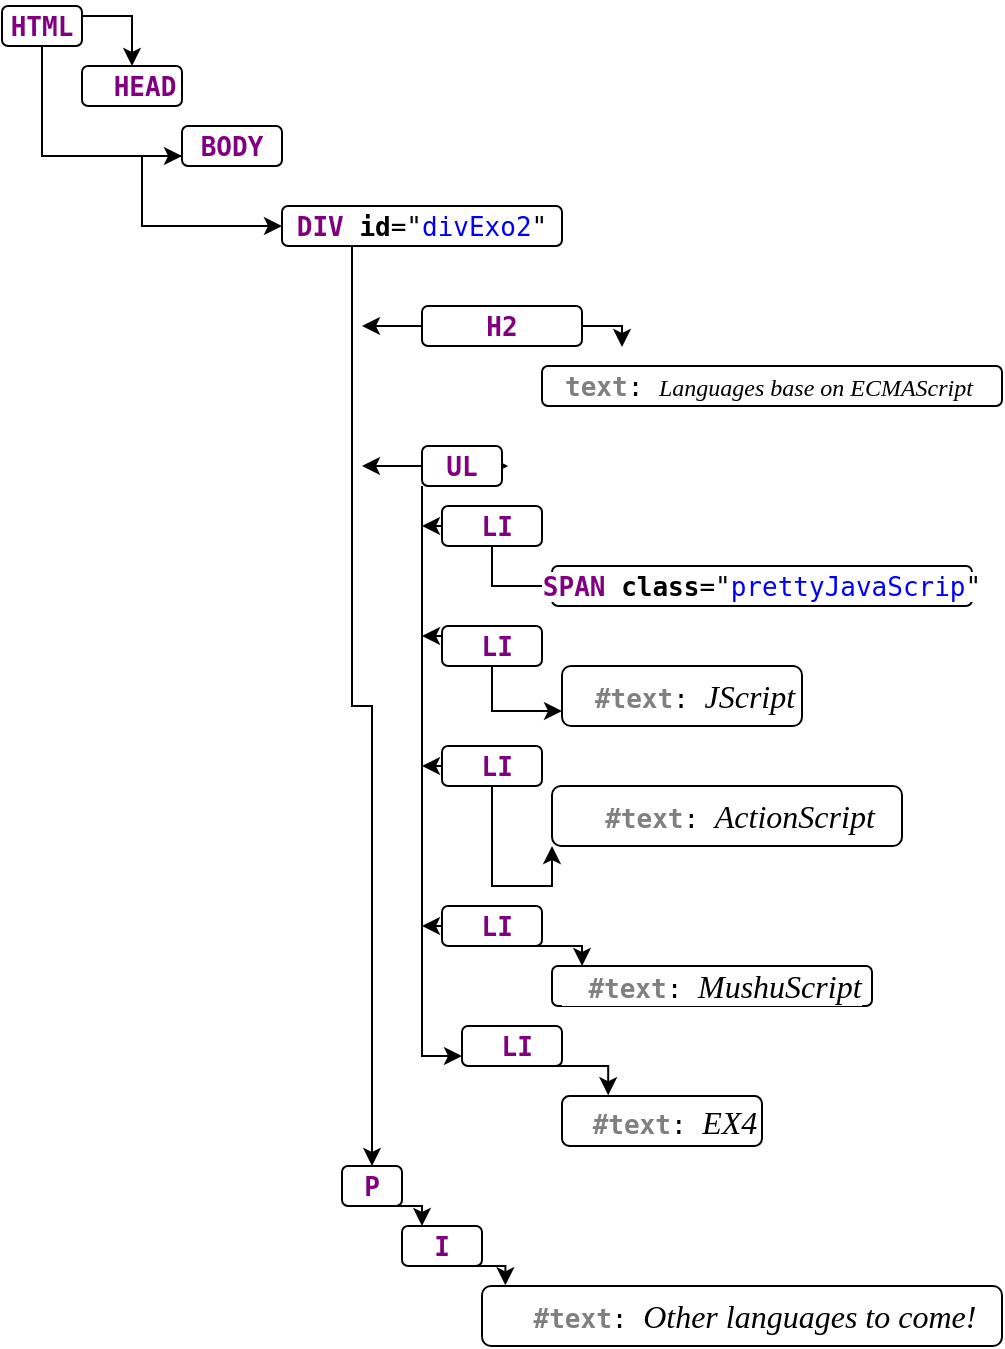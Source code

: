 <mxfile version="18.1.1" type="github">
  <diagram id="wD1Af2SOxlMurQdNG7q2" name="Page-1">
    <mxGraphModel dx="1178" dy="607" grid="1" gridSize="10" guides="1" tooltips="1" connect="1" arrows="1" fold="1" page="1" pageScale="1" pageWidth="827" pageHeight="1169" math="0" shadow="0">
      <root>
        <mxCell id="0" />
        <mxCell id="1" parent="0" />
        <mxCell id="_pn34sJ178Xk1olBsKFP-5" style="edgeStyle=orthogonalEdgeStyle;rounded=0;orthogonalLoop=1;jettySize=auto;html=1;exitX=1;exitY=0.25;exitDx=0;exitDy=0;entryX=0.5;entryY=0;entryDx=0;entryDy=0;" edge="1" parent="1" source="_pn34sJ178Xk1olBsKFP-1" target="_pn34sJ178Xk1olBsKFP-2">
          <mxGeometry relative="1" as="geometry" />
        </mxCell>
        <mxCell id="_pn34sJ178Xk1olBsKFP-6" style="edgeStyle=orthogonalEdgeStyle;rounded=0;orthogonalLoop=1;jettySize=auto;html=1;exitX=0.5;exitY=1;exitDx=0;exitDy=0;entryX=0;entryY=0.75;entryDx=0;entryDy=0;" edge="1" parent="1" source="_pn34sJ178Xk1olBsKFP-1" target="_pn34sJ178Xk1olBsKFP-3">
          <mxGeometry relative="1" as="geometry" />
        </mxCell>
        <mxCell id="_pn34sJ178Xk1olBsKFP-1" value="&lt;span style=&quot;color: rgb(128, 0, 128); font-family: monospace; font-size: medium; font-weight: 700; text-align: left; background-color: rgb(255, 255, 255);&quot;&gt;HTML&lt;/span&gt;" style="rounded=1;whiteSpace=wrap;html=1;" vertex="1" parent="1">
          <mxGeometry x="40" y="30" width="40" height="20" as="geometry" />
        </mxCell>
        <mxCell id="_pn34sJ178Xk1olBsKFP-2" value="&lt;ul style=&quot;margin: 0px; padding: 0px 0px 0px 1em; font-family: monospace; font-size: medium; text-align: left; background-color: rgb(255, 255, 255);&quot;&gt;&lt;li style=&quot;padding: 0px; margin: 0px; list-style: none; position: relative;&quot; class=&quot;t1&quot;&gt;&lt;code style=&quot;color: purple; font-weight: bold;&quot;&gt;HEAD&lt;/code&gt;&lt;/li&gt;&lt;/ul&gt;" style="rounded=1;whiteSpace=wrap;html=1;" vertex="1" parent="1">
          <mxGeometry x="80" y="60" width="50" height="20" as="geometry" />
        </mxCell>
        <mxCell id="_pn34sJ178Xk1olBsKFP-7" style="edgeStyle=orthogonalEdgeStyle;rounded=0;orthogonalLoop=1;jettySize=auto;html=1;exitX=0;exitY=0.75;exitDx=0;exitDy=0;entryX=0;entryY=0.5;entryDx=0;entryDy=0;" edge="1" parent="1" source="_pn34sJ178Xk1olBsKFP-3" target="_pn34sJ178Xk1olBsKFP-4">
          <mxGeometry relative="1" as="geometry" />
        </mxCell>
        <mxCell id="_pn34sJ178Xk1olBsKFP-3" value="&lt;span style=&quot;color: rgb(128, 0, 128); font-family: monospace; font-size: medium; font-weight: 700; text-align: left; background-color: rgb(255, 255, 255);&quot;&gt;BODY&lt;/span&gt;" style="rounded=1;whiteSpace=wrap;html=1;" vertex="1" parent="1">
          <mxGeometry x="130" y="90" width="50" height="20" as="geometry" />
        </mxCell>
        <mxCell id="_pn34sJ178Xk1olBsKFP-9" style="edgeStyle=orthogonalEdgeStyle;rounded=0;orthogonalLoop=1;jettySize=auto;html=1;exitX=0.25;exitY=1;exitDx=0;exitDy=0;" edge="1" parent="1" source="_pn34sJ178Xk1olBsKFP-4" target="_pn34sJ178Xk1olBsKFP-35">
          <mxGeometry relative="1" as="geometry">
            <mxPoint x="215" y="640" as="targetPoint" />
          </mxGeometry>
        </mxCell>
        <mxCell id="_pn34sJ178Xk1olBsKFP-4" value="&lt;code style=&quot;color: purple; font-weight: bold; font-size: medium; text-align: left; background-color: rgb(255, 255, 255);&quot;&gt;DIV&lt;/code&gt;&lt;span style=&quot;font-family: monospace; font-size: medium; text-align: left; background-color: rgb(255, 255, 255);&quot;&gt;&amp;nbsp;&lt;/span&gt;&lt;span style=&quot;font-family: monospace; font-size: medium; text-align: left; background-color: rgb(255, 255, 255);&quot; class=&quot;t2&quot;&gt;&lt;code style=&quot;font-weight: bold;&quot; class=&quot;attribute name&quot;&gt;id&lt;/code&gt;=&quot;&lt;code style=&quot;color: blue;&quot; class=&quot;attribute value&quot;&gt;divExo2&lt;/code&gt;&quot;&lt;/span&gt;" style="rounded=1;whiteSpace=wrap;html=1;" vertex="1" parent="1">
          <mxGeometry x="180" y="130" width="140" height="20" as="geometry" />
        </mxCell>
        <mxCell id="_pn34sJ178Xk1olBsKFP-11" style="edgeStyle=orthogonalEdgeStyle;rounded=0;orthogonalLoop=1;jettySize=auto;html=1;exitX=0;exitY=0.5;exitDx=0;exitDy=0;" edge="1" parent="1" source="_pn34sJ178Xk1olBsKFP-10">
          <mxGeometry relative="1" as="geometry">
            <mxPoint x="220" y="190" as="targetPoint" />
            <Array as="points">
              <mxPoint x="220" y="190" />
              <mxPoint x="220" y="190" />
            </Array>
          </mxGeometry>
        </mxCell>
        <mxCell id="_pn34sJ178Xk1olBsKFP-15" style="edgeStyle=orthogonalEdgeStyle;rounded=0;orthogonalLoop=1;jettySize=auto;html=1;" edge="1" parent="1" source="_pn34sJ178Xk1olBsKFP-10">
          <mxGeometry relative="1" as="geometry">
            <mxPoint x="350" y="200" as="targetPoint" />
          </mxGeometry>
        </mxCell>
        <mxCell id="_pn34sJ178Xk1olBsKFP-10" value="&lt;span style=&quot;color: rgb(128, 0, 128); font-family: monospace; font-size: medium; font-weight: 700; text-align: left; background-color: rgb(255, 255, 255);&quot;&gt;H2&lt;/span&gt;" style="rounded=1;whiteSpace=wrap;html=1;" vertex="1" parent="1">
          <mxGeometry x="250" y="180" width="80" height="20" as="geometry" />
        </mxCell>
        <mxCell id="_pn34sJ178Xk1olBsKFP-13" value="&lt;code style=&quot;color: gray; font-weight: bold; font-size: medium; text-align: left; background-color: rgb(255, 255, 255);&quot;&gt;text&lt;/code&gt;&lt;span style=&quot;font-family: monospace; font-size: medium; text-align: left; background-color: rgb(255, 255, 255);&quot;&gt;:&amp;nbsp;&lt;/span&gt;&lt;span style=&quot;font-style: italic; font-family: serif; text-align: left; background-color: rgb(255, 255, 255);&quot;&gt;Languages base on ECMAScript&amp;nbsp;&lt;/span&gt;" style="rounded=1;whiteSpace=wrap;html=1;" vertex="1" parent="1">
          <mxGeometry x="310" y="210" width="230" height="20" as="geometry" />
        </mxCell>
        <mxCell id="_pn34sJ178Xk1olBsKFP-17" style="edgeStyle=orthogonalEdgeStyle;rounded=0;orthogonalLoop=1;jettySize=auto;html=1;exitX=0;exitY=0.5;exitDx=0;exitDy=0;" edge="1" parent="1" source="_pn34sJ178Xk1olBsKFP-16">
          <mxGeometry relative="1" as="geometry">
            <mxPoint x="220" y="260" as="targetPoint" />
          </mxGeometry>
        </mxCell>
        <mxCell id="_pn34sJ178Xk1olBsKFP-24" style="edgeStyle=orthogonalEdgeStyle;rounded=0;orthogonalLoop=1;jettySize=auto;html=1;exitX=1;exitY=0.5;exitDx=0;exitDy=0;entryX=1.078;entryY=0.517;entryDx=0;entryDy=0;entryPerimeter=0;" edge="1" parent="1" source="_pn34sJ178Xk1olBsKFP-16" target="_pn34sJ178Xk1olBsKFP-16">
          <mxGeometry relative="1" as="geometry" />
        </mxCell>
        <mxCell id="_pn34sJ178Xk1olBsKFP-27" style="edgeStyle=orthogonalEdgeStyle;rounded=0;orthogonalLoop=1;jettySize=auto;html=1;exitX=0;exitY=1;exitDx=0;exitDy=0;entryX=0;entryY=0.75;entryDx=0;entryDy=0;" edge="1" parent="1" source="_pn34sJ178Xk1olBsKFP-16" target="_pn34sJ178Xk1olBsKFP-22">
          <mxGeometry relative="1" as="geometry" />
        </mxCell>
        <mxCell id="_pn34sJ178Xk1olBsKFP-16" value="&lt;span style=&quot;color: rgb(128, 0, 128); font-family: monospace; font-size: medium; font-weight: 700; text-align: left; background-color: rgb(255, 255, 255);&quot;&gt;UL&lt;/span&gt;" style="rounded=1;whiteSpace=wrap;html=1;" vertex="1" parent="1">
          <mxGeometry x="250" y="250" width="40" height="20" as="geometry" />
        </mxCell>
        <mxCell id="_pn34sJ178Xk1olBsKFP-26" style="edgeStyle=orthogonalEdgeStyle;rounded=0;orthogonalLoop=1;jettySize=auto;html=1;exitX=0.5;exitY=1;exitDx=0;exitDy=0;entryX=0.024;entryY=0.5;entryDx=0;entryDy=0;entryPerimeter=0;" edge="1" parent="1" source="_pn34sJ178Xk1olBsKFP-18" target="_pn34sJ178Xk1olBsKFP-23">
          <mxGeometry relative="1" as="geometry" />
        </mxCell>
        <mxCell id="_pn34sJ178Xk1olBsKFP-28" style="edgeStyle=orthogonalEdgeStyle;rounded=0;orthogonalLoop=1;jettySize=auto;html=1;exitX=0;exitY=0.5;exitDx=0;exitDy=0;" edge="1" parent="1" source="_pn34sJ178Xk1olBsKFP-18">
          <mxGeometry relative="1" as="geometry">
            <mxPoint x="250" y="290.2" as="targetPoint" />
          </mxGeometry>
        </mxCell>
        <mxCell id="_pn34sJ178Xk1olBsKFP-18" value="&lt;ul style=&quot;margin: 0px; padding: 0px 0px 0px 1em; font-family: monospace; font-size: medium; text-align: left; background-color: rgb(255, 255, 255);&quot;&gt;&lt;li style=&quot;padding: 0px; margin: 0px; list-style: none; position: relative;&quot; class=&quot;t1&quot;&gt;&lt;span style=&quot;color: rgb(128, 0, 128); font-weight: 700;&quot;&gt;LI&amp;nbsp;&lt;/span&gt;&lt;br&gt;&lt;/li&gt;&lt;/ul&gt;" style="rounded=1;whiteSpace=wrap;html=1;" vertex="1" parent="1">
          <mxGeometry x="260" y="280" width="50" height="20" as="geometry" />
        </mxCell>
        <mxCell id="_pn34sJ178Xk1olBsKFP-29" style="edgeStyle=orthogonalEdgeStyle;rounded=0;orthogonalLoop=1;jettySize=auto;html=1;exitX=0;exitY=0.25;exitDx=0;exitDy=0;" edge="1" parent="1" source="_pn34sJ178Xk1olBsKFP-19">
          <mxGeometry relative="1" as="geometry">
            <mxPoint x="250" y="345" as="targetPoint" />
          </mxGeometry>
        </mxCell>
        <mxCell id="_pn34sJ178Xk1olBsKFP-33" style="edgeStyle=orthogonalEdgeStyle;rounded=0;orthogonalLoop=1;jettySize=auto;html=1;exitX=0.5;exitY=1;exitDx=0;exitDy=0;entryX=0;entryY=0.75;entryDx=0;entryDy=0;" edge="1" parent="1" source="_pn34sJ178Xk1olBsKFP-19" target="_pn34sJ178Xk1olBsKFP-32">
          <mxGeometry relative="1" as="geometry" />
        </mxCell>
        <mxCell id="_pn34sJ178Xk1olBsKFP-19" value="&lt;ul style=&quot;margin: 0px; padding: 0px 0px 0px 1em; font-family: monospace; font-size: medium; text-align: left; background-color: rgb(255, 255, 255);&quot;&gt;&lt;li style=&quot;padding: 0px; margin: 0px; list-style: none; position: relative;&quot; class=&quot;t1&quot;&gt;&lt;span style=&quot;color: rgb(128, 0, 128); font-weight: 700;&quot;&gt;LI&amp;nbsp;&lt;/span&gt;&lt;br&gt;&lt;/li&gt;&lt;/ul&gt;" style="rounded=1;whiteSpace=wrap;html=1;" vertex="1" parent="1">
          <mxGeometry x="260" y="340" width="50" height="20" as="geometry" />
        </mxCell>
        <mxCell id="_pn34sJ178Xk1olBsKFP-30" style="edgeStyle=orthogonalEdgeStyle;rounded=0;orthogonalLoop=1;jettySize=auto;html=1;exitX=0;exitY=0.5;exitDx=0;exitDy=0;" edge="1" parent="1" source="_pn34sJ178Xk1olBsKFP-20">
          <mxGeometry relative="1" as="geometry">
            <mxPoint x="250" y="410.2" as="targetPoint" />
          </mxGeometry>
        </mxCell>
        <mxCell id="_pn34sJ178Xk1olBsKFP-37" style="edgeStyle=orthogonalEdgeStyle;rounded=0;orthogonalLoop=1;jettySize=auto;html=1;exitX=0.5;exitY=1;exitDx=0;exitDy=0;entryX=0;entryY=1;entryDx=0;entryDy=0;" edge="1" parent="1" source="_pn34sJ178Xk1olBsKFP-20" target="_pn34sJ178Xk1olBsKFP-36">
          <mxGeometry relative="1" as="geometry" />
        </mxCell>
        <mxCell id="_pn34sJ178Xk1olBsKFP-20" value="&lt;ul style=&quot;margin: 0px; padding: 0px 0px 0px 1em; font-family: monospace; font-size: medium; text-align: left; background-color: rgb(255, 255, 255);&quot;&gt;&lt;li style=&quot;padding: 0px; margin: 0px; list-style: none; position: relative;&quot; class=&quot;t1&quot;&gt;&lt;span style=&quot;color: rgb(128, 0, 128); font-weight: 700;&quot;&gt;LI&amp;nbsp;&lt;/span&gt;&lt;br&gt;&lt;/li&gt;&lt;/ul&gt;" style="rounded=1;whiteSpace=wrap;html=1;" vertex="1" parent="1">
          <mxGeometry x="260" y="400" width="50" height="20" as="geometry" />
        </mxCell>
        <mxCell id="_pn34sJ178Xk1olBsKFP-31" style="edgeStyle=orthogonalEdgeStyle;rounded=0;orthogonalLoop=1;jettySize=auto;html=1;exitX=0;exitY=0.5;exitDx=0;exitDy=0;" edge="1" parent="1" source="_pn34sJ178Xk1olBsKFP-21">
          <mxGeometry relative="1" as="geometry">
            <mxPoint x="250" y="490.2" as="targetPoint" />
          </mxGeometry>
        </mxCell>
        <mxCell id="_pn34sJ178Xk1olBsKFP-39" style="edgeStyle=orthogonalEdgeStyle;rounded=0;orthogonalLoop=1;jettySize=auto;html=1;exitX=0.75;exitY=1;exitDx=0;exitDy=0;entryX=0.094;entryY=0;entryDx=0;entryDy=0;entryPerimeter=0;" edge="1" parent="1" source="_pn34sJ178Xk1olBsKFP-21" target="_pn34sJ178Xk1olBsKFP-38">
          <mxGeometry relative="1" as="geometry" />
        </mxCell>
        <mxCell id="_pn34sJ178Xk1olBsKFP-21" value="&lt;ul style=&quot;margin: 0px; padding: 0px 0px 0px 1em; font-family: monospace; font-size: medium; text-align: left; background-color: rgb(255, 255, 255);&quot;&gt;&lt;li style=&quot;padding: 0px; margin: 0px; list-style: none; position: relative;&quot; class=&quot;t1&quot;&gt;&lt;span style=&quot;color: rgb(128, 0, 128); font-weight: 700;&quot;&gt;LI&amp;nbsp;&lt;/span&gt;&lt;br&gt;&lt;/li&gt;&lt;/ul&gt;" style="rounded=1;whiteSpace=wrap;html=1;" vertex="1" parent="1">
          <mxGeometry x="260" y="480" width="50" height="20" as="geometry" />
        </mxCell>
        <mxCell id="_pn34sJ178Xk1olBsKFP-41" style="edgeStyle=orthogonalEdgeStyle;rounded=0;orthogonalLoop=1;jettySize=auto;html=1;exitX=0.75;exitY=1;exitDx=0;exitDy=0;entryX=0.231;entryY=-0.015;entryDx=0;entryDy=0;entryPerimeter=0;" edge="1" parent="1" source="_pn34sJ178Xk1olBsKFP-22" target="_pn34sJ178Xk1olBsKFP-40">
          <mxGeometry relative="1" as="geometry" />
        </mxCell>
        <mxCell id="_pn34sJ178Xk1olBsKFP-22" value="&lt;ul style=&quot;margin: 0px; padding: 0px 0px 0px 1em; font-family: monospace; font-size: medium; text-align: left; background-color: rgb(255, 255, 255);&quot;&gt;&lt;li style=&quot;padding: 0px; margin: 0px; list-style: none; position: relative;&quot; class=&quot;t1&quot;&gt;&lt;span style=&quot;color: rgb(128, 0, 128); font-weight: 700;&quot;&gt;LI&amp;nbsp;&lt;/span&gt;&lt;br&gt;&lt;/li&gt;&lt;/ul&gt;" style="rounded=1;whiteSpace=wrap;html=1;" vertex="1" parent="1">
          <mxGeometry x="270" y="540" width="50" height="20" as="geometry" />
        </mxCell>
        <mxCell id="_pn34sJ178Xk1olBsKFP-23" value="&lt;code style=&quot;color: purple; font-weight: bold; font-size: medium; text-align: left; background-color: rgb(255, 255, 255);&quot;&gt;SPAN&lt;/code&gt;&lt;span style=&quot;font-family: monospace; font-size: medium; text-align: left; background-color: rgb(255, 255, 255);&quot;&gt;&amp;nbsp;&lt;/span&gt;&lt;span style=&quot;font-family: monospace; font-size: medium; text-align: left; background-color: rgb(255, 255, 255);&quot; class=&quot;t2&quot;&gt;&lt;code style=&quot;font-weight: bold;&quot; class=&quot;attribute name&quot;&gt;class&lt;/code&gt;=&quot;&lt;code style=&quot;color: blue;&quot; class=&quot;attribute value&quot;&gt;prettyJavaScrip&lt;/code&gt;&quot;&lt;/span&gt;" style="rounded=1;whiteSpace=wrap;html=1;" vertex="1" parent="1">
          <mxGeometry x="315" y="310" width="210" height="20" as="geometry" />
        </mxCell>
        <mxCell id="_pn34sJ178Xk1olBsKFP-32" value="&lt;ul style=&quot;margin: 0px; padding: 0px 0px 0px 1em; font-family: monospace; font-size: medium; text-align: left; background-color: rgb(255, 255, 255);&quot;&gt;&lt;li style=&quot;padding: 0px; margin: 0px; list-style: none; position: relative;&quot; class=&quot;t3&quot;&gt;&lt;code style=&quot;color: gray; font-weight: bold;&quot;&gt;#text&lt;/code&gt;:&amp;nbsp;&lt;span style=&quot;font-style: italic; font-family: serif;&quot;&gt;JScript&lt;/span&gt;&lt;/li&gt;&lt;/ul&gt;" style="rounded=1;whiteSpace=wrap;html=1;" vertex="1" parent="1">
          <mxGeometry x="320" y="360" width="120" height="30" as="geometry" />
        </mxCell>
        <mxCell id="_pn34sJ178Xk1olBsKFP-43" style="edgeStyle=orthogonalEdgeStyle;rounded=0;orthogonalLoop=1;jettySize=auto;html=1;exitX=0.5;exitY=1;exitDx=0;exitDy=0;entryX=0.25;entryY=0;entryDx=0;entryDy=0;" edge="1" parent="1" source="_pn34sJ178Xk1olBsKFP-35" target="_pn34sJ178Xk1olBsKFP-42">
          <mxGeometry relative="1" as="geometry" />
        </mxCell>
        <mxCell id="_pn34sJ178Xk1olBsKFP-35" value="&lt;span style=&quot;color: rgb(128, 0, 128); font-family: monospace; font-size: medium; font-weight: 700; text-align: left; background-color: rgb(255, 255, 255);&quot;&gt;P&lt;/span&gt;" style="rounded=1;whiteSpace=wrap;html=1;" vertex="1" parent="1">
          <mxGeometry x="210" y="610" width="30" height="20" as="geometry" />
        </mxCell>
        <mxCell id="_pn34sJ178Xk1olBsKFP-36" value="&lt;ul style=&quot;margin: 0px; padding: 0px 0px 0px 1em; font-family: monospace; font-size: medium; text-align: left; background-color: rgb(255, 255, 255);&quot;&gt;&lt;li style=&quot;padding: 0px; margin: 0px; list-style: none; position: relative;&quot; class=&quot;t3&quot;&gt;&lt;code style=&quot;color: gray; font-weight: bold;&quot;&gt;#text&lt;/code&gt;:&amp;nbsp;&lt;span style=&quot;font-style: italic; font-family: serif;&quot;&gt;ActionScript&lt;/span&gt;&lt;/li&gt;&lt;/ul&gt;" style="rounded=1;whiteSpace=wrap;html=1;" vertex="1" parent="1">
          <mxGeometry x="315" y="420" width="175" height="30" as="geometry" />
        </mxCell>
        <mxCell id="_pn34sJ178Xk1olBsKFP-38" value="&lt;ul style=&quot;margin: 0px; padding: 0px 0px 0px 1em; font-family: monospace; font-size: medium; text-align: left; background-color: rgb(255, 255, 255);&quot;&gt;&lt;li style=&quot;padding: 0px; margin: 0px; list-style: none; position: relative;&quot; class=&quot;t3&quot;&gt;&lt;code style=&quot;color: gray; font-weight: bold;&quot;&gt;#text&lt;/code&gt;:&amp;nbsp;&lt;span style=&quot;font-style: italic; font-family: serif;&quot;&gt;MushuScript&lt;/span&gt;&lt;/li&gt;&lt;/ul&gt;" style="rounded=1;whiteSpace=wrap;html=1;" vertex="1" parent="1">
          <mxGeometry x="315" y="510" width="160" height="20" as="geometry" />
        </mxCell>
        <mxCell id="_pn34sJ178Xk1olBsKFP-40" value="&lt;ul style=&quot;margin: 0px; padding: 0px 0px 0px 1em; font-family: monospace; font-size: medium; text-align: left; background-color: rgb(255, 255, 255);&quot;&gt;&lt;li style=&quot;padding: 0px; margin: 0px; list-style: none; position: relative;&quot; class=&quot;t3&quot;&gt;&lt;code style=&quot;color: gray; font-weight: bold;&quot;&gt;#text&lt;/code&gt;:&amp;nbsp;&lt;span style=&quot;font-style: italic; font-family: serif;&quot;&gt;EX4&lt;/span&gt;&lt;/li&gt;&lt;/ul&gt;" style="rounded=1;whiteSpace=wrap;html=1;" vertex="1" parent="1">
          <mxGeometry x="320" y="575" width="100" height="25" as="geometry" />
        </mxCell>
        <mxCell id="_pn34sJ178Xk1olBsKFP-46" style="edgeStyle=orthogonalEdgeStyle;rounded=0;orthogonalLoop=1;jettySize=auto;html=1;exitX=0.5;exitY=1;exitDx=0;exitDy=0;entryX=0.045;entryY=-0.012;entryDx=0;entryDy=0;entryPerimeter=0;" edge="1" parent="1" source="_pn34sJ178Xk1olBsKFP-42" target="_pn34sJ178Xk1olBsKFP-45">
          <mxGeometry relative="1" as="geometry" />
        </mxCell>
        <mxCell id="_pn34sJ178Xk1olBsKFP-42" value="&lt;span style=&quot;color: rgb(128, 0, 128); font-family: monospace; font-size: medium; font-weight: 700; text-align: left; background-color: rgb(255, 255, 255);&quot;&gt;I&lt;/span&gt;" style="rounded=1;whiteSpace=wrap;html=1;" vertex="1" parent="1">
          <mxGeometry x="240" y="640" width="40" height="20" as="geometry" />
        </mxCell>
        <mxCell id="_pn34sJ178Xk1olBsKFP-45" value="&lt;ul style=&quot;margin: 0px; padding: 0px 0px 0px 1em; font-family: monospace; font-size: medium; text-align: left; background-color: rgb(255, 255, 255);&quot;&gt;&lt;li style=&quot;padding: 0px; margin: 0px; list-style: none; position: relative;&quot; class=&quot;t3&quot;&gt;&lt;code style=&quot;color: gray; font-weight: bold;&quot;&gt;#text&lt;/code&gt;:&amp;nbsp;&lt;span style=&quot;font-style: italic; font-family: serif;&quot;&gt;Other languages to come!&lt;/span&gt;&lt;/li&gt;&lt;/ul&gt;" style="rounded=1;whiteSpace=wrap;html=1;" vertex="1" parent="1">
          <mxGeometry x="280" y="670" width="260" height="30" as="geometry" />
        </mxCell>
      </root>
    </mxGraphModel>
  </diagram>
</mxfile>
